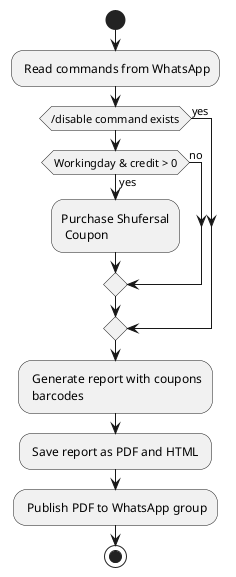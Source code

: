 @startuml
start
: Read commands from WhatsApp;
if (/disable command exists) then (yes)
else
    if (Workingday & credit > 0) then (yes)
      :Purchase Shufersal\n Coupon;
    else (no)
    endif
endif

: Generate report with coupons\n barcodes;
: Save report as PDF and HTML ;
: Publish PDF to WhatsApp group;
stop
@enduml
